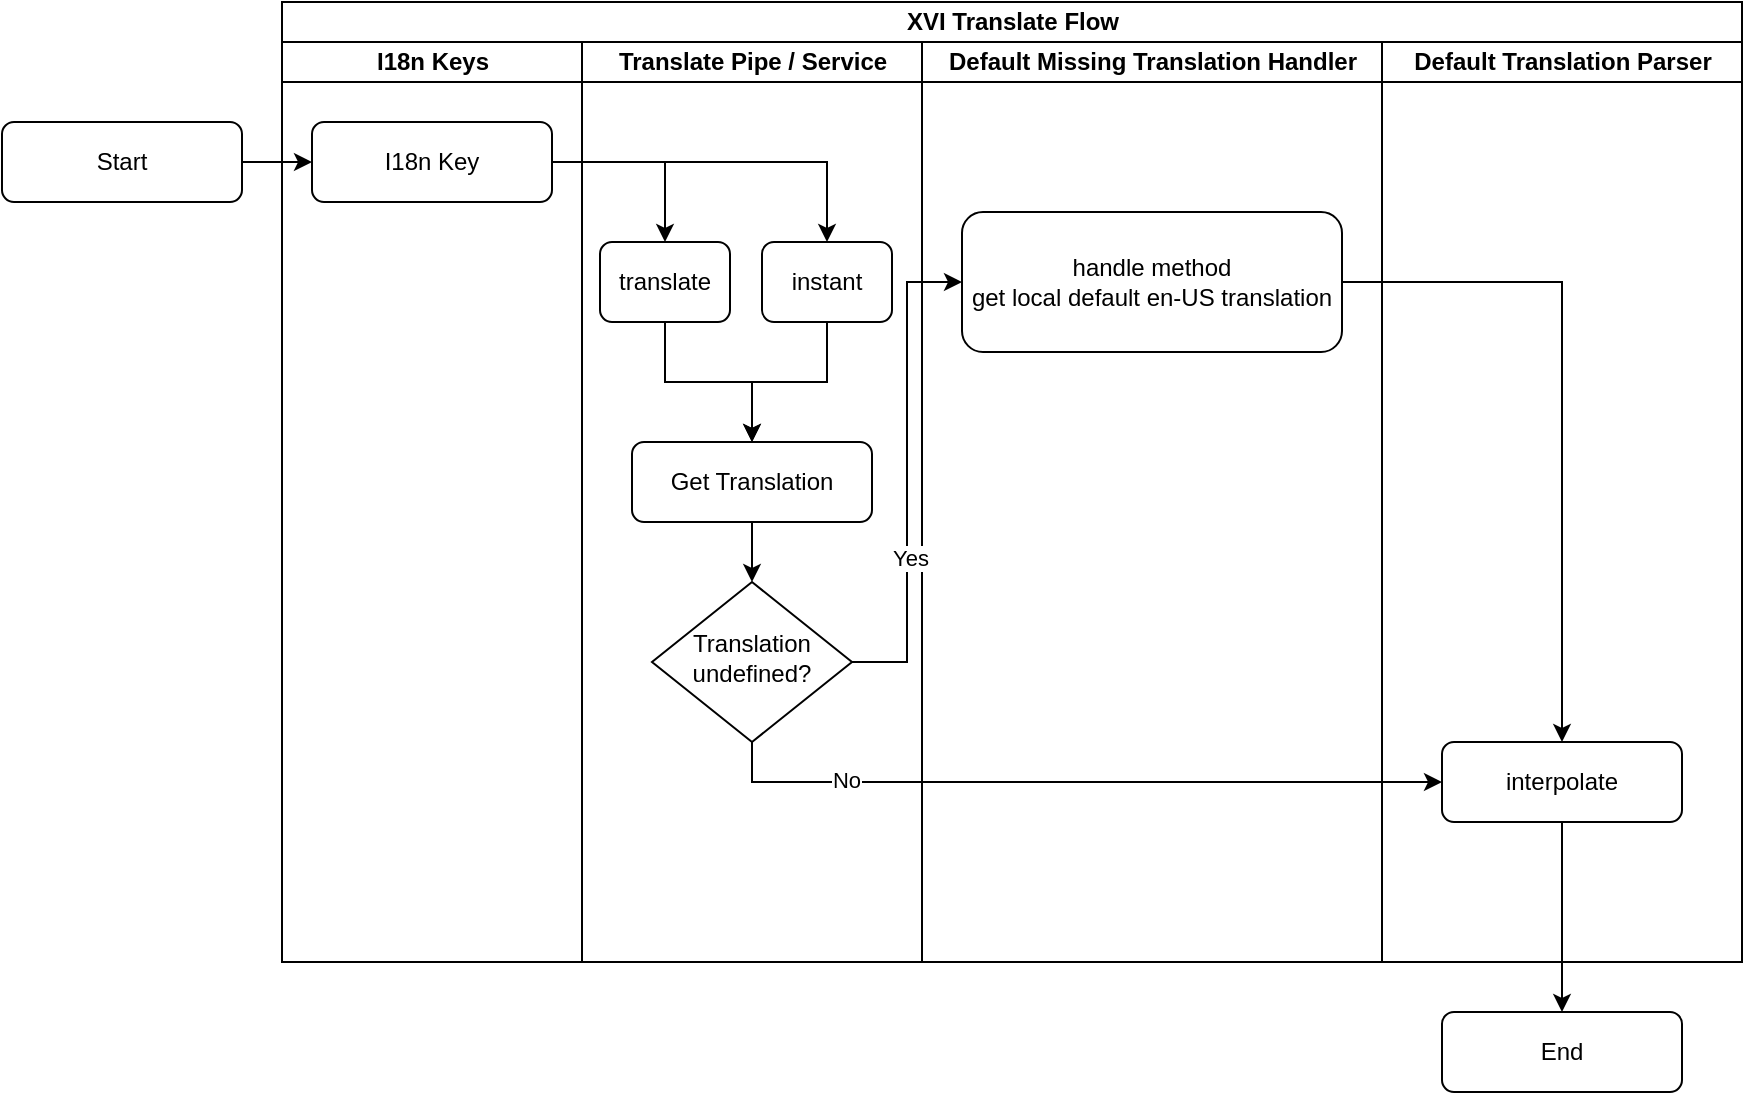 <mxfile version="28.0.4">
  <diagram id="C5RBs43oDa-KdzZeNtuy" name="Page-1">
    <mxGraphModel dx="705" dy="403" grid="1" gridSize="10" guides="1" tooltips="1" connect="1" arrows="1" fold="1" page="1" pageScale="1" pageWidth="827" pageHeight="1169" math="0" shadow="0">
      <root>
        <mxCell id="WIyWlLk6GJQsqaUBKTNV-0" />
        <mxCell id="WIyWlLk6GJQsqaUBKTNV-1" parent="WIyWlLk6GJQsqaUBKTNV-0" />
        <mxCell id="BL6Vwje-RZ1VT4TPuW7h-0" value="XVI Translate Flow" style="swimlane;childLayout=stackLayout;resizeParent=1;resizeParentMax=0;startSize=20;html=1;" vertex="1" parent="WIyWlLk6GJQsqaUBKTNV-1">
          <mxGeometry x="340.0" y="60" width="730" height="480" as="geometry" />
        </mxCell>
        <mxCell id="BL6Vwje-RZ1VT4TPuW7h-27" value="I18n Keys" style="swimlane;startSize=20;html=1;" vertex="1" parent="BL6Vwje-RZ1VT4TPuW7h-0">
          <mxGeometry y="20" width="150" height="460" as="geometry" />
        </mxCell>
        <mxCell id="BL6Vwje-RZ1VT4TPuW7h-35" value="I18n Key" style="rounded=1;whiteSpace=wrap;html=1;fontSize=12;glass=0;strokeWidth=1;shadow=0;" vertex="1" parent="BL6Vwje-RZ1VT4TPuW7h-27">
          <mxGeometry x="15.0" y="40" width="120" height="40" as="geometry" />
        </mxCell>
        <mxCell id="BL6Vwje-RZ1VT4TPuW7h-1" value="Translate Pipe / Service" style="swimlane;startSize=20;html=1;" vertex="1" parent="BL6Vwje-RZ1VT4TPuW7h-0">
          <mxGeometry x="150" y="20" width="170" height="460" as="geometry" />
        </mxCell>
        <mxCell id="BL6Vwje-RZ1VT4TPuW7h-12" style="edgeStyle=orthogonalEdgeStyle;rounded=0;orthogonalLoop=1;jettySize=auto;html=1;exitX=0.5;exitY=1;exitDx=0;exitDy=0;entryX=0.5;entryY=0;entryDx=0;entryDy=0;" edge="1" parent="BL6Vwje-RZ1VT4TPuW7h-1" source="BL6Vwje-RZ1VT4TPuW7h-5" target="BL6Vwje-RZ1VT4TPuW7h-11">
          <mxGeometry relative="1" as="geometry" />
        </mxCell>
        <mxCell id="BL6Vwje-RZ1VT4TPuW7h-5" value="translate" style="rounded=1;whiteSpace=wrap;html=1;fontSize=12;glass=0;strokeWidth=1;shadow=0;" vertex="1" parent="BL6Vwje-RZ1VT4TPuW7h-1">
          <mxGeometry x="9" y="100" width="65" height="40" as="geometry" />
        </mxCell>
        <mxCell id="BL6Vwje-RZ1VT4TPuW7h-13" style="edgeStyle=orthogonalEdgeStyle;rounded=0;orthogonalLoop=1;jettySize=auto;html=1;exitX=0.5;exitY=1;exitDx=0;exitDy=0;entryX=0.5;entryY=0;entryDx=0;entryDy=0;" edge="1" parent="BL6Vwje-RZ1VT4TPuW7h-1" source="BL6Vwje-RZ1VT4TPuW7h-6" target="BL6Vwje-RZ1VT4TPuW7h-11">
          <mxGeometry relative="1" as="geometry">
            <mxPoint x="160.0" y="180" as="targetPoint" />
          </mxGeometry>
        </mxCell>
        <mxCell id="BL6Vwje-RZ1VT4TPuW7h-6" value="instant" style="rounded=1;whiteSpace=wrap;html=1;fontSize=12;glass=0;strokeWidth=1;shadow=0;" vertex="1" parent="BL6Vwje-RZ1VT4TPuW7h-1">
          <mxGeometry x="90.0" y="100" width="65" height="40" as="geometry" />
        </mxCell>
        <mxCell id="BL6Vwje-RZ1VT4TPuW7h-15" style="edgeStyle=orthogonalEdgeStyle;rounded=0;orthogonalLoop=1;jettySize=auto;html=1;exitX=0.5;exitY=1;exitDx=0;exitDy=0;" edge="1" parent="BL6Vwje-RZ1VT4TPuW7h-1" source="BL6Vwje-RZ1VT4TPuW7h-11" target="BL6Vwje-RZ1VT4TPuW7h-14">
          <mxGeometry relative="1" as="geometry" />
        </mxCell>
        <mxCell id="BL6Vwje-RZ1VT4TPuW7h-11" value="Get Translation" style="rounded=1;whiteSpace=wrap;html=1;fontSize=12;glass=0;strokeWidth=1;shadow=0;" vertex="1" parent="BL6Vwje-RZ1VT4TPuW7h-1">
          <mxGeometry x="25.0" y="200" width="120" height="40" as="geometry" />
        </mxCell>
        <mxCell id="BL6Vwje-RZ1VT4TPuW7h-14" value="Translation undefined?" style="rhombus;whiteSpace=wrap;html=1;shadow=0;fontFamily=Helvetica;fontSize=12;align=center;strokeWidth=1;spacing=6;spacingTop=-4;" vertex="1" parent="BL6Vwje-RZ1VT4TPuW7h-1">
          <mxGeometry x="35.0" y="270" width="100" height="80" as="geometry" />
        </mxCell>
        <mxCell id="BL6Vwje-RZ1VT4TPuW7h-10" value="Default Missing Translation Handler" style="swimlane;startSize=20;html=1;" vertex="1" parent="BL6Vwje-RZ1VT4TPuW7h-0">
          <mxGeometry x="320" y="20" width="230" height="460" as="geometry" />
        </mxCell>
        <mxCell id="BL6Vwje-RZ1VT4TPuW7h-16" value="handle method&lt;div&gt;get local default en-US translation&lt;/div&gt;" style="rounded=1;whiteSpace=wrap;html=1;fontSize=12;glass=0;strokeWidth=1;shadow=0;" vertex="1" parent="BL6Vwje-RZ1VT4TPuW7h-10">
          <mxGeometry x="20" y="85" width="190" height="70" as="geometry" />
        </mxCell>
        <mxCell id="BL6Vwje-RZ1VT4TPuW7h-9" value="Default Translation Parser" style="swimlane;startSize=20;html=1;" vertex="1" parent="BL6Vwje-RZ1VT4TPuW7h-0">
          <mxGeometry x="550" y="20" width="180" height="460" as="geometry" />
        </mxCell>
        <mxCell id="BL6Vwje-RZ1VT4TPuW7h-22" value="interpolate" style="rounded=1;whiteSpace=wrap;html=1;fontSize=12;glass=0;strokeWidth=1;shadow=0;" vertex="1" parent="BL6Vwje-RZ1VT4TPuW7h-9">
          <mxGeometry x="30.0" y="350" width="120" height="40" as="geometry" />
        </mxCell>
        <mxCell id="BL6Vwje-RZ1VT4TPuW7h-17" style="edgeStyle=orthogonalEdgeStyle;rounded=0;orthogonalLoop=1;jettySize=auto;html=1;exitX=1;exitY=0.5;exitDx=0;exitDy=0;entryX=0;entryY=0.5;entryDx=0;entryDy=0;" edge="1" parent="BL6Vwje-RZ1VT4TPuW7h-0" source="BL6Vwje-RZ1VT4TPuW7h-14" target="BL6Vwje-RZ1VT4TPuW7h-16">
          <mxGeometry relative="1" as="geometry" />
        </mxCell>
        <mxCell id="BL6Vwje-RZ1VT4TPuW7h-18" value="Yes" style="edgeLabel;html=1;align=center;verticalAlign=middle;resizable=0;points=[];" vertex="1" connectable="0" parent="BL6Vwje-RZ1VT4TPuW7h-17">
          <mxGeometry x="-0.353" y="-1" relative="1" as="geometry">
            <mxPoint as="offset" />
          </mxGeometry>
        </mxCell>
        <mxCell id="BL6Vwje-RZ1VT4TPuW7h-20" style="edgeStyle=orthogonalEdgeStyle;rounded=0;orthogonalLoop=1;jettySize=auto;html=1;exitX=0.5;exitY=1;exitDx=0;exitDy=0;entryX=0;entryY=0.5;entryDx=0;entryDy=0;" edge="1" parent="BL6Vwje-RZ1VT4TPuW7h-0" source="BL6Vwje-RZ1VT4TPuW7h-14" target="BL6Vwje-RZ1VT4TPuW7h-22">
          <mxGeometry relative="1" as="geometry">
            <mxPoint x="430.0" y="390" as="targetPoint" />
            <Array as="points">
              <mxPoint x="235" y="390" />
            </Array>
          </mxGeometry>
        </mxCell>
        <mxCell id="BL6Vwje-RZ1VT4TPuW7h-39" value="No" style="edgeLabel;html=1;align=center;verticalAlign=middle;resizable=0;points=[];" vertex="1" connectable="0" parent="BL6Vwje-RZ1VT4TPuW7h-20">
          <mxGeometry x="-0.633" y="1" relative="1" as="geometry">
            <mxPoint as="offset" />
          </mxGeometry>
        </mxCell>
        <mxCell id="BL6Vwje-RZ1VT4TPuW7h-24" style="edgeStyle=orthogonalEdgeStyle;rounded=0;orthogonalLoop=1;jettySize=auto;html=1;exitX=1;exitY=0.5;exitDx=0;exitDy=0;entryX=0.5;entryY=0;entryDx=0;entryDy=0;" edge="1" parent="BL6Vwje-RZ1VT4TPuW7h-0" source="BL6Vwje-RZ1VT4TPuW7h-16" target="BL6Vwje-RZ1VT4TPuW7h-22">
          <mxGeometry relative="1" as="geometry" />
        </mxCell>
        <mxCell id="BL6Vwje-RZ1VT4TPuW7h-37" style="edgeStyle=orthogonalEdgeStyle;rounded=0;orthogonalLoop=1;jettySize=auto;html=1;exitX=1;exitY=0.5;exitDx=0;exitDy=0;entryX=0.5;entryY=0;entryDx=0;entryDy=0;" edge="1" parent="BL6Vwje-RZ1VT4TPuW7h-0" source="BL6Vwje-RZ1VT4TPuW7h-35" target="BL6Vwje-RZ1VT4TPuW7h-6">
          <mxGeometry relative="1" as="geometry" />
        </mxCell>
        <mxCell id="BL6Vwje-RZ1VT4TPuW7h-38" style="edgeStyle=orthogonalEdgeStyle;rounded=0;orthogonalLoop=1;jettySize=auto;html=1;entryX=0.5;entryY=0;entryDx=0;entryDy=0;" edge="1" parent="BL6Vwje-RZ1VT4TPuW7h-0" source="BL6Vwje-RZ1VT4TPuW7h-35" target="BL6Vwje-RZ1VT4TPuW7h-5">
          <mxGeometry relative="1" as="geometry" />
        </mxCell>
        <mxCell id="BL6Vwje-RZ1VT4TPuW7h-36" style="edgeStyle=orthogonalEdgeStyle;rounded=0;orthogonalLoop=1;jettySize=auto;html=1;exitX=1;exitY=0.5;exitDx=0;exitDy=0;entryX=0;entryY=0.5;entryDx=0;entryDy=0;" edge="1" parent="WIyWlLk6GJQsqaUBKTNV-1" source="BL6Vwje-RZ1VT4TPuW7h-4" target="BL6Vwje-RZ1VT4TPuW7h-35">
          <mxGeometry relative="1" as="geometry" />
        </mxCell>
        <mxCell id="BL6Vwje-RZ1VT4TPuW7h-4" value="Start" style="rounded=1;whiteSpace=wrap;html=1;fontSize=12;glass=0;strokeWidth=1;shadow=0;" vertex="1" parent="WIyWlLk6GJQsqaUBKTNV-1">
          <mxGeometry x="200" y="120" width="120" height="40" as="geometry" />
        </mxCell>
        <mxCell id="BL6Vwje-RZ1VT4TPuW7h-25" value="End" style="rounded=1;whiteSpace=wrap;html=1;fontSize=12;glass=0;strokeWidth=1;shadow=0;" vertex="1" parent="WIyWlLk6GJQsqaUBKTNV-1">
          <mxGeometry x="920" y="565" width="120" height="40" as="geometry" />
        </mxCell>
        <mxCell id="BL6Vwje-RZ1VT4TPuW7h-26" style="edgeStyle=orthogonalEdgeStyle;rounded=0;orthogonalLoop=1;jettySize=auto;html=1;exitX=0.5;exitY=1;exitDx=0;exitDy=0;" edge="1" parent="WIyWlLk6GJQsqaUBKTNV-1" source="BL6Vwje-RZ1VT4TPuW7h-22" target="BL6Vwje-RZ1VT4TPuW7h-25">
          <mxGeometry relative="1" as="geometry" />
        </mxCell>
      </root>
    </mxGraphModel>
  </diagram>
</mxfile>
